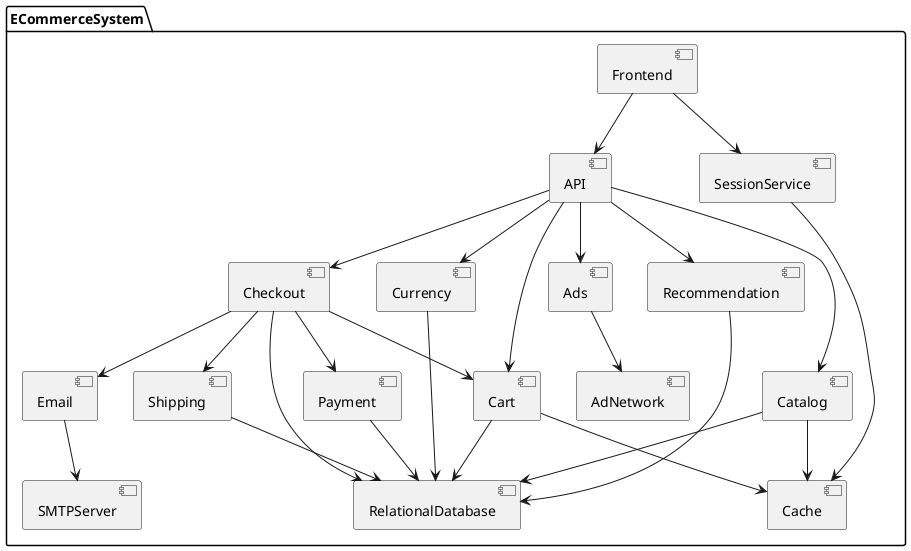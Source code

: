 @startuml
package ECommerceSystem {

  [Frontend]          as Frontend
  [API]               as API
  [SessionService]    as Session

  [Catalog]           as Catalog
  [Cart]              as Cart
  [Checkout]          as Checkout
  [Payment]           as Payment
  [Shipping]          as Shipping
  [Currency]          as Currency
  [Recommendation]    as Recommend
  [Ads]               as Ads
  [Email]             as Email

  [RelationalDatabase] as DB
  [Cache]              as Cache

  [AdNetwork]          as AdNet
  [SMTPServer]         as SMTP

  Frontend --> API
  Frontend --> Session
  Session --> Cache

  API --> Catalog
  API --> Cart
  API --> Checkout
  API --> Currency
  API --> Recommend
  API --> Ads

  Catalog --> DB
  Catalog --> Cache
  Cart --> DB
  Cart --> Cache

  Checkout --> Cart
  Checkout --> Payment
  Checkout --> Shipping
  Checkout --> Email
  Checkout --> DB

  Payment --> DB
  Shipping --> DB
  Currency --> DB
  Recommend --> DB
  Ads --> AdNet
  Email --> SMTP
}
@enduml
